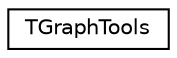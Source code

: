 digraph "Graphical Class Hierarchy"
{
  edge [fontname="Helvetica",fontsize="10",labelfontname="Helvetica",labelfontsize="10"];
  node [fontname="Helvetica",fontsize="10",shape=record];
  rankdir="LR";
  Node0 [label="TGraphTools",height=0.2,width=0.4,color="black", fillcolor="white", style="filled",URL="$class_t_graph_tools.html"];
}
